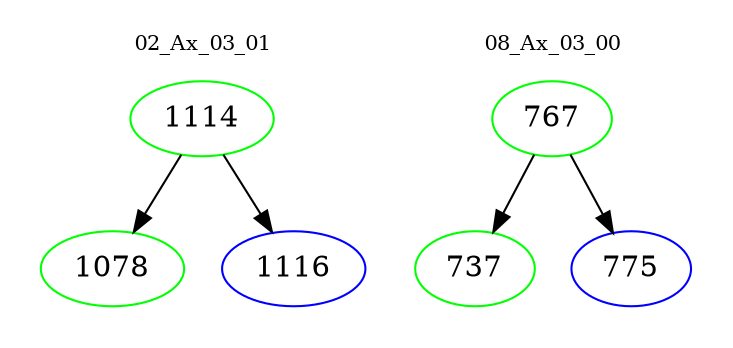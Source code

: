 digraph{
subgraph cluster_0 {
color = white
label = "02_Ax_03_01";
fontsize=10;
T0_1114 [label="1114", color="green"]
T0_1114 -> T0_1078 [color="black"]
T0_1078 [label="1078", color="green"]
T0_1114 -> T0_1116 [color="black"]
T0_1116 [label="1116", color="blue"]
}
subgraph cluster_1 {
color = white
label = "08_Ax_03_00";
fontsize=10;
T1_767 [label="767", color="green"]
T1_767 -> T1_737 [color="black"]
T1_737 [label="737", color="green"]
T1_767 -> T1_775 [color="black"]
T1_775 [label="775", color="blue"]
}
}
